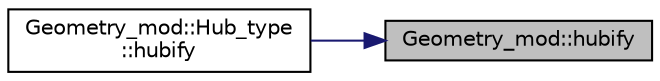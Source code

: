 digraph "Geometry_mod::hubify"
{
 // LATEX_PDF_SIZE
  edge [fontname="Helvetica",fontsize="10",labelfontname="Helvetica",labelfontsize="10"];
  node [fontname="Helvetica",fontsize="10",shape=record];
  rankdir="RL";
  Node1 [label="Geometry_mod::hubify",height=0.2,width=0.4,color="black", fillcolor="grey75", style="filled", fontcolor="black",tooltip=" "];
  Node1 -> Node2 [dir="back",color="midnightblue",fontsize="10",style="solid",fontname="Helvetica"];
  Node2 [label="Geometry_mod::Hub_type\l::hubify",height=0.2,width=0.4,color="black", fillcolor="white", style="filled",URL="$structGeometry__mod_1_1Hub__type.html#a4381803729524ee7a4412cd14639a46f",tooltip=" "];
}
